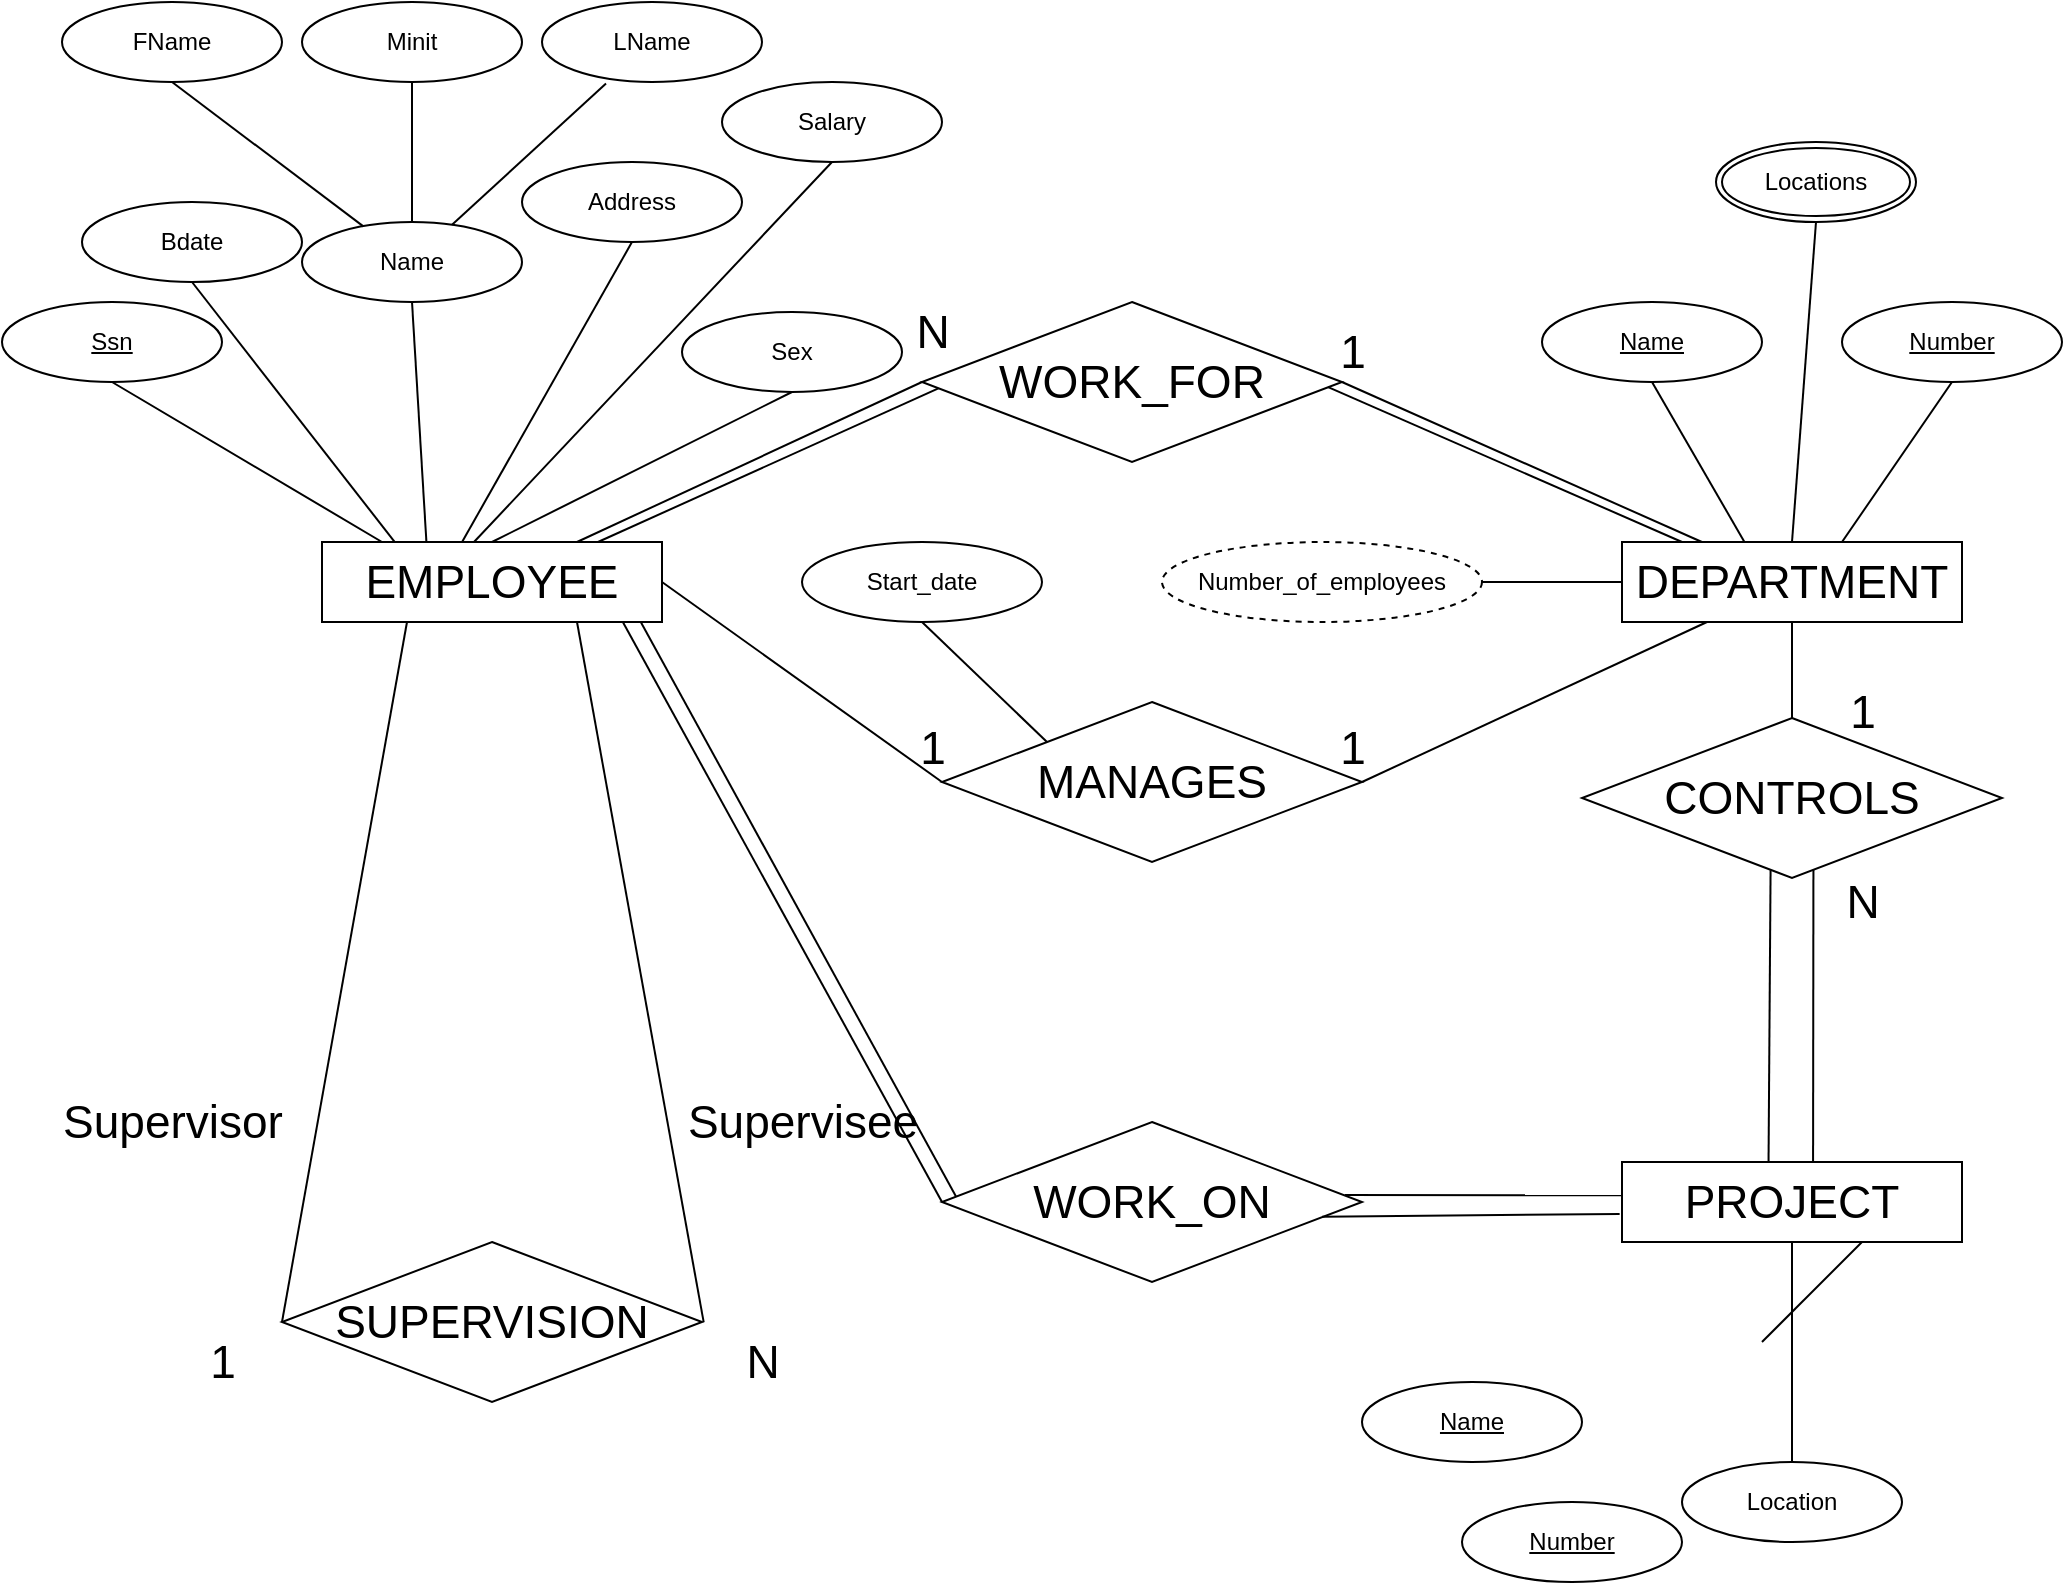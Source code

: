 <mxfile version="24.8.4">
  <diagram id="C5RBs43oDa-KdzZeNtuy" name="Page-1">
    <mxGraphModel dx="1336" dy="398" grid="1" gridSize="10" guides="1" tooltips="1" connect="1" arrows="1" fold="1" page="1" pageScale="1" pageWidth="827" pageHeight="1169" math="0" shadow="0">
      <root>
        <mxCell id="WIyWlLk6GJQsqaUBKTNV-0" />
        <mxCell id="WIyWlLk6GJQsqaUBKTNV-1" parent="WIyWlLk6GJQsqaUBKTNV-0" />
        <mxCell id="yqjopBWIbKLMoS0UAzcV-0" value="WORK_FOR" style="rhombus;whiteSpace=wrap;html=1;fontSize=23;" vertex="1" parent="WIyWlLk6GJQsqaUBKTNV-1">
          <mxGeometry x="330" y="160" width="210" height="80" as="geometry" />
        </mxCell>
        <mxCell id="yqjopBWIbKLMoS0UAzcV-1" value="MANAGES" style="rhombus;whiteSpace=wrap;html=1;fontSize=23;" vertex="1" parent="WIyWlLk6GJQsqaUBKTNV-1">
          <mxGeometry x="340" y="360" width="210" height="80" as="geometry" />
        </mxCell>
        <mxCell id="yqjopBWIbKLMoS0UAzcV-2" value="EMPLOYEE" style="rounded=0;whiteSpace=wrap;html=1;fontSize=23;" vertex="1" parent="WIyWlLk6GJQsqaUBKTNV-1">
          <mxGeometry x="30" y="280" width="170" height="40" as="geometry" />
        </mxCell>
        <mxCell id="yqjopBWIbKLMoS0UAzcV-3" value="DEPARTMENT" style="rounded=0;whiteSpace=wrap;html=1;fontSize=23;" vertex="1" parent="WIyWlLk6GJQsqaUBKTNV-1">
          <mxGeometry x="680" y="280" width="170" height="40" as="geometry" />
        </mxCell>
        <mxCell id="yqjopBWIbKLMoS0UAzcV-4" value="" style="endArrow=none;html=1;rounded=0;exitX=0.75;exitY=0;exitDx=0;exitDy=0;" edge="1" parent="WIyWlLk6GJQsqaUBKTNV-1" source="yqjopBWIbKLMoS0UAzcV-2">
          <mxGeometry width="50" height="50" relative="1" as="geometry">
            <mxPoint x="280" y="250" as="sourcePoint" />
            <mxPoint x="330" y="200" as="targetPoint" />
          </mxGeometry>
        </mxCell>
        <mxCell id="yqjopBWIbKLMoS0UAzcV-5" value="" style="endArrow=none;html=1;rounded=0;exitX=0.75;exitY=0;exitDx=0;exitDy=0;entryX=0.039;entryY=0.54;entryDx=0;entryDy=0;entryPerimeter=0;" edge="1" parent="WIyWlLk6GJQsqaUBKTNV-1" target="yqjopBWIbKLMoS0UAzcV-0">
          <mxGeometry width="50" height="50" relative="1" as="geometry">
            <mxPoint x="168" y="280" as="sourcePoint" />
            <mxPoint x="340" y="200" as="targetPoint" />
          </mxGeometry>
        </mxCell>
        <mxCell id="yqjopBWIbKLMoS0UAzcV-10" value="" style="endArrow=none;html=1;rounded=0;entryX=0.235;entryY=0;entryDx=0;entryDy=0;entryPerimeter=0;" edge="1" parent="WIyWlLk6GJQsqaUBKTNV-1" target="yqjopBWIbKLMoS0UAzcV-3">
          <mxGeometry width="50" height="50" relative="1" as="geometry">
            <mxPoint x="540" y="200" as="sourcePoint" />
            <mxPoint x="710" y="270" as="targetPoint" />
          </mxGeometry>
        </mxCell>
        <mxCell id="yqjopBWIbKLMoS0UAzcV-11" value="" style="endArrow=none;html=1;rounded=0;entryX=0.235;entryY=0;entryDx=0;entryDy=0;entryPerimeter=0;exitX=0.967;exitY=0.532;exitDx=0;exitDy=0;exitPerimeter=0;" edge="1" parent="WIyWlLk6GJQsqaUBKTNV-1" source="yqjopBWIbKLMoS0UAzcV-0">
          <mxGeometry width="50" height="50" relative="1" as="geometry">
            <mxPoint x="530" y="200" as="sourcePoint" />
            <mxPoint x="710" y="280" as="targetPoint" />
          </mxGeometry>
        </mxCell>
        <mxCell id="yqjopBWIbKLMoS0UAzcV-13" value="" style="endArrow=none;html=1;rounded=0;exitX=1;exitY=0.5;exitDx=0;exitDy=0;" edge="1" parent="WIyWlLk6GJQsqaUBKTNV-1" source="yqjopBWIbKLMoS0UAzcV-2">
          <mxGeometry width="50" height="50" relative="1" as="geometry">
            <mxPoint x="290" y="450" as="sourcePoint" />
            <mxPoint x="340" y="400" as="targetPoint" />
          </mxGeometry>
        </mxCell>
        <mxCell id="yqjopBWIbKLMoS0UAzcV-14" value="" style="endArrow=none;html=1;rounded=0;entryX=0.25;entryY=1;entryDx=0;entryDy=0;" edge="1" parent="WIyWlLk6GJQsqaUBKTNV-1" target="yqjopBWIbKLMoS0UAzcV-3">
          <mxGeometry width="50" height="50" relative="1" as="geometry">
            <mxPoint x="550" y="400" as="sourcePoint" />
            <mxPoint x="600" y="350" as="targetPoint" />
          </mxGeometry>
        </mxCell>
        <mxCell id="yqjopBWIbKLMoS0UAzcV-15" value="Start_date" style="ellipse;whiteSpace=wrap;html=1;" vertex="1" parent="WIyWlLk6GJQsqaUBKTNV-1">
          <mxGeometry x="270" y="280" width="120" height="40" as="geometry" />
        </mxCell>
        <mxCell id="yqjopBWIbKLMoS0UAzcV-16" value="" style="endArrow=none;html=1;rounded=0;entryX=0.5;entryY=1;entryDx=0;entryDy=0;exitX=0;exitY=0;exitDx=0;exitDy=0;" edge="1" parent="WIyWlLk6GJQsqaUBKTNV-1" source="yqjopBWIbKLMoS0UAzcV-1" target="yqjopBWIbKLMoS0UAzcV-15">
          <mxGeometry width="50" height="50" relative="1" as="geometry">
            <mxPoint x="400" y="380" as="sourcePoint" />
            <mxPoint x="450" y="330" as="targetPoint" />
          </mxGeometry>
        </mxCell>
        <mxCell id="yqjopBWIbKLMoS0UAzcV-19" value="1" style="text;html=1;align=center;verticalAlign=middle;resizable=0;points=[];autosize=1;strokeColor=none;fillColor=none;fontSize=23;" vertex="1" parent="WIyWlLk6GJQsqaUBKTNV-1">
          <mxGeometry x="315" y="363" width="40" height="40" as="geometry" />
        </mxCell>
        <mxCell id="yqjopBWIbKLMoS0UAzcV-23" value="Number_of_employees" style="ellipse;whiteSpace=wrap;html=1;align=center;dashed=1;" vertex="1" parent="WIyWlLk6GJQsqaUBKTNV-1">
          <mxGeometry x="450" y="280" width="160" height="40" as="geometry" />
        </mxCell>
        <mxCell id="yqjopBWIbKLMoS0UAzcV-24" value="" style="endArrow=none;html=1;rounded=0;entryX=0;entryY=0.5;entryDx=0;entryDy=0;" edge="1" parent="WIyWlLk6GJQsqaUBKTNV-1" target="yqjopBWIbKLMoS0UAzcV-3">
          <mxGeometry width="50" height="50" relative="1" as="geometry">
            <mxPoint x="610" y="300" as="sourcePoint" />
            <mxPoint x="650" y="250" as="targetPoint" />
          </mxGeometry>
        </mxCell>
        <mxCell id="yqjopBWIbKLMoS0UAzcV-25" value="1" style="text;html=1;align=center;verticalAlign=middle;resizable=0;points=[];autosize=1;strokeColor=none;fillColor=none;fontSize=23;" vertex="1" parent="WIyWlLk6GJQsqaUBKTNV-1">
          <mxGeometry x="525" y="363" width="40" height="40" as="geometry" />
        </mxCell>
        <mxCell id="yqjopBWIbKLMoS0UAzcV-26" value="1" style="text;html=1;align=center;verticalAlign=middle;resizable=0;points=[];autosize=1;strokeColor=none;fillColor=none;fontSize=23;" vertex="1" parent="WIyWlLk6GJQsqaUBKTNV-1">
          <mxGeometry x="525" y="165" width="40" height="40" as="geometry" />
        </mxCell>
        <mxCell id="yqjopBWIbKLMoS0UAzcV-27" value="N" style="text;html=1;align=center;verticalAlign=middle;resizable=0;points=[];autosize=1;strokeColor=none;fillColor=none;fontSize=23;" vertex="1" parent="WIyWlLk6GJQsqaUBKTNV-1">
          <mxGeometry x="315" y="155" width="40" height="40" as="geometry" />
        </mxCell>
        <mxCell id="yqjopBWIbKLMoS0UAzcV-28" value="&lt;u&gt;Ssn&lt;/u&gt;" style="ellipse;whiteSpace=wrap;html=1;" vertex="1" parent="WIyWlLk6GJQsqaUBKTNV-1">
          <mxGeometry x="-130" y="160" width="110" height="40" as="geometry" />
        </mxCell>
        <mxCell id="yqjopBWIbKLMoS0UAzcV-29" value="Sex" style="ellipse;whiteSpace=wrap;html=1;" vertex="1" parent="WIyWlLk6GJQsqaUBKTNV-1">
          <mxGeometry x="210" y="165" width="110" height="40" as="geometry" />
        </mxCell>
        <mxCell id="yqjopBWIbKLMoS0UAzcV-32" value="" style="endArrow=none;html=1;rounded=0;exitX=0.5;exitY=0;exitDx=0;exitDy=0;entryX=0.5;entryY=1;entryDx=0;entryDy=0;" edge="1" parent="WIyWlLk6GJQsqaUBKTNV-1" source="yqjopBWIbKLMoS0UAzcV-2" target="yqjopBWIbKLMoS0UAzcV-29">
          <mxGeometry width="50" height="50" relative="1" as="geometry">
            <mxPoint x="170" y="160" as="sourcePoint" />
            <mxPoint x="220" y="110" as="targetPoint" />
          </mxGeometry>
        </mxCell>
        <mxCell id="yqjopBWIbKLMoS0UAzcV-33" value="" style="endArrow=none;html=1;rounded=0;entryX=0.5;entryY=1;entryDx=0;entryDy=0;" edge="1" parent="WIyWlLk6GJQsqaUBKTNV-1" target="yqjopBWIbKLMoS0UAzcV-28">
          <mxGeometry width="50" height="50" relative="1" as="geometry">
            <mxPoint x="60" y="280" as="sourcePoint" />
            <mxPoint x="110" y="230" as="targetPoint" />
          </mxGeometry>
        </mxCell>
        <mxCell id="yqjopBWIbKLMoS0UAzcV-34" value="Salary" style="ellipse;whiteSpace=wrap;html=1;" vertex="1" parent="WIyWlLk6GJQsqaUBKTNV-1">
          <mxGeometry x="230" y="50" width="110" height="40" as="geometry" />
        </mxCell>
        <mxCell id="yqjopBWIbKLMoS0UAzcV-35" value="" style="endArrow=none;html=1;rounded=0;entryX=0.5;entryY=1;entryDx=0;entryDy=0;" edge="1" parent="WIyWlLk6GJQsqaUBKTNV-1" target="yqjopBWIbKLMoS0UAzcV-34">
          <mxGeometry width="50" height="50" relative="1" as="geometry">
            <mxPoint x="106" y="280" as="sourcePoint" />
            <mxPoint x="240" y="120" as="targetPoint" />
          </mxGeometry>
        </mxCell>
        <mxCell id="yqjopBWIbKLMoS0UAzcV-38" value="Address" style="ellipse;whiteSpace=wrap;html=1;" vertex="1" parent="WIyWlLk6GJQsqaUBKTNV-1">
          <mxGeometry x="130" y="90" width="110" height="40" as="geometry" />
        </mxCell>
        <mxCell id="yqjopBWIbKLMoS0UAzcV-39" value="" style="endArrow=none;html=1;rounded=0;exitX=0.412;exitY=0;exitDx=0;exitDy=0;exitPerimeter=0;entryX=0.5;entryY=1;entryDx=0;entryDy=0;" edge="1" parent="WIyWlLk6GJQsqaUBKTNV-1" source="yqjopBWIbKLMoS0UAzcV-2" target="yqjopBWIbKLMoS0UAzcV-38">
          <mxGeometry width="50" height="50" relative="1" as="geometry">
            <mxPoint x="30" y="210" as="sourcePoint" />
            <mxPoint x="80" y="160" as="targetPoint" />
          </mxGeometry>
        </mxCell>
        <mxCell id="yqjopBWIbKLMoS0UAzcV-40" value="Bdate" style="ellipse;whiteSpace=wrap;html=1;" vertex="1" parent="WIyWlLk6GJQsqaUBKTNV-1">
          <mxGeometry x="-90" y="110" width="110" height="40" as="geometry" />
        </mxCell>
        <mxCell id="yqjopBWIbKLMoS0UAzcV-41" value="" style="endArrow=none;html=1;rounded=0;entryX=0.5;entryY=1;entryDx=0;entryDy=0;exitX=0.213;exitY=-0.005;exitDx=0;exitDy=0;exitPerimeter=0;" edge="1" parent="WIyWlLk6GJQsqaUBKTNV-1" source="yqjopBWIbKLMoS0UAzcV-2" target="yqjopBWIbKLMoS0UAzcV-40">
          <mxGeometry width="50" height="50" relative="1" as="geometry">
            <mxPoint y="205" as="sourcePoint" />
            <mxPoint x="50" y="155" as="targetPoint" />
          </mxGeometry>
        </mxCell>
        <mxCell id="yqjopBWIbKLMoS0UAzcV-42" value="Name" style="ellipse;whiteSpace=wrap;html=1;" vertex="1" parent="WIyWlLk6GJQsqaUBKTNV-1">
          <mxGeometry x="20" y="120" width="110" height="40" as="geometry" />
        </mxCell>
        <mxCell id="yqjopBWIbKLMoS0UAzcV-43" value="" style="endArrow=none;html=1;rounded=0;entryX=0.5;entryY=1;entryDx=0;entryDy=0;exitX=0.307;exitY=-0.007;exitDx=0;exitDy=0;exitPerimeter=0;" edge="1" parent="WIyWlLk6GJQsqaUBKTNV-1" source="yqjopBWIbKLMoS0UAzcV-2" target="yqjopBWIbKLMoS0UAzcV-42">
          <mxGeometry width="50" height="50" relative="1" as="geometry">
            <mxPoint x="30" y="210" as="sourcePoint" />
            <mxPoint x="80" y="160" as="targetPoint" />
          </mxGeometry>
        </mxCell>
        <mxCell id="yqjopBWIbKLMoS0UAzcV-44" value="FName" style="ellipse;whiteSpace=wrap;html=1;" vertex="1" parent="WIyWlLk6GJQsqaUBKTNV-1">
          <mxGeometry x="-100" y="10" width="110" height="40" as="geometry" />
        </mxCell>
        <mxCell id="yqjopBWIbKLMoS0UAzcV-45" value="Minit" style="ellipse;whiteSpace=wrap;html=1;" vertex="1" parent="WIyWlLk6GJQsqaUBKTNV-1">
          <mxGeometry x="20" y="10" width="110" height="40" as="geometry" />
        </mxCell>
        <mxCell id="yqjopBWIbKLMoS0UAzcV-46" value="LName" style="ellipse;whiteSpace=wrap;html=1;" vertex="1" parent="WIyWlLk6GJQsqaUBKTNV-1">
          <mxGeometry x="140" y="10" width="110" height="40" as="geometry" />
        </mxCell>
        <mxCell id="yqjopBWIbKLMoS0UAzcV-47" value="" style="endArrow=none;html=1;rounded=0;entryX=0.5;entryY=1;entryDx=0;entryDy=0;exitX=0.5;exitY=0;exitDx=0;exitDy=0;" edge="1" parent="WIyWlLk6GJQsqaUBKTNV-1" source="yqjopBWIbKLMoS0UAzcV-42" target="yqjopBWIbKLMoS0UAzcV-45">
          <mxGeometry width="50" height="50" relative="1" as="geometry">
            <mxPoint x="30" y="100" as="sourcePoint" />
            <mxPoint x="80" y="50" as="targetPoint" />
          </mxGeometry>
        </mxCell>
        <mxCell id="yqjopBWIbKLMoS0UAzcV-48" value="" style="endArrow=none;html=1;rounded=0;entryX=0.5;entryY=1;entryDx=0;entryDy=0;exitX=0.279;exitY=0.055;exitDx=0;exitDy=0;exitPerimeter=0;" edge="1" parent="WIyWlLk6GJQsqaUBKTNV-1" source="yqjopBWIbKLMoS0UAzcV-42" target="yqjopBWIbKLMoS0UAzcV-44">
          <mxGeometry width="50" height="50" relative="1" as="geometry">
            <mxPoint x="40" y="125" as="sourcePoint" />
            <mxPoint x="40" y="55" as="targetPoint" />
          </mxGeometry>
        </mxCell>
        <mxCell id="yqjopBWIbKLMoS0UAzcV-49" value="" style="endArrow=none;html=1;rounded=0;entryX=0.291;entryY=1.019;entryDx=0;entryDy=0;exitX=0.682;exitY=0.033;exitDx=0;exitDy=0;entryPerimeter=0;exitPerimeter=0;" edge="1" parent="WIyWlLk6GJQsqaUBKTNV-1" source="yqjopBWIbKLMoS0UAzcV-42" target="yqjopBWIbKLMoS0UAzcV-46">
          <mxGeometry width="50" height="50" relative="1" as="geometry">
            <mxPoint x="160" y="110" as="sourcePoint" />
            <mxPoint x="160" y="40" as="targetPoint" />
          </mxGeometry>
        </mxCell>
        <mxCell id="yqjopBWIbKLMoS0UAzcV-50" value="SUPERVISION" style="rhombus;whiteSpace=wrap;html=1;fontSize=23;" vertex="1" parent="WIyWlLk6GJQsqaUBKTNV-1">
          <mxGeometry x="10" y="630" width="210" height="80" as="geometry" />
        </mxCell>
        <mxCell id="yqjopBWIbKLMoS0UAzcV-51" value="" style="endArrow=none;html=1;rounded=0;entryX=0;entryY=0.5;entryDx=0;entryDy=0;exitX=0.25;exitY=1;exitDx=0;exitDy=0;" edge="1" parent="WIyWlLk6GJQsqaUBKTNV-1" source="yqjopBWIbKLMoS0UAzcV-2" target="yqjopBWIbKLMoS0UAzcV-50">
          <mxGeometry width="50" height="50" relative="1" as="geometry">
            <mxPoint x="-50" y="490" as="sourcePoint" />
            <mxPoint y="440" as="targetPoint" />
          </mxGeometry>
        </mxCell>
        <mxCell id="yqjopBWIbKLMoS0UAzcV-52" value="" style="endArrow=none;html=1;rounded=0;exitX=0.75;exitY=1;exitDx=0;exitDy=0;entryX=1.004;entryY=0.501;entryDx=0;entryDy=0;entryPerimeter=0;" edge="1" parent="WIyWlLk6GJQsqaUBKTNV-1" source="yqjopBWIbKLMoS0UAzcV-2" target="yqjopBWIbKLMoS0UAzcV-50">
          <mxGeometry width="50" height="50" relative="1" as="geometry">
            <mxPoint x="106.5" y="340" as="sourcePoint" />
            <mxPoint x="220" y="540" as="targetPoint" />
          </mxGeometry>
        </mxCell>
        <mxCell id="yqjopBWIbKLMoS0UAzcV-53" value="Supervisor" style="text;html=1;align=center;verticalAlign=middle;resizable=0;points=[];autosize=1;strokeColor=none;fillColor=none;fontSize=23;" vertex="1" parent="WIyWlLk6GJQsqaUBKTNV-1">
          <mxGeometry x="-110" y="550" width="130" height="40" as="geometry" />
        </mxCell>
        <mxCell id="yqjopBWIbKLMoS0UAzcV-54" value="Supervisee" style="text;html=1;align=center;verticalAlign=middle;resizable=0;points=[];autosize=1;strokeColor=none;fillColor=none;fontSize=23;" vertex="1" parent="WIyWlLk6GJQsqaUBKTNV-1">
          <mxGeometry x="200" y="550" width="140" height="40" as="geometry" />
        </mxCell>
        <mxCell id="yqjopBWIbKLMoS0UAzcV-56" value="N" style="text;html=1;align=center;verticalAlign=middle;resizable=0;points=[];autosize=1;strokeColor=none;fillColor=none;fontSize=23;" vertex="1" parent="WIyWlLk6GJQsqaUBKTNV-1">
          <mxGeometry x="230" y="670" width="40" height="40" as="geometry" />
        </mxCell>
        <mxCell id="yqjopBWIbKLMoS0UAzcV-57" value="1" style="text;html=1;align=center;verticalAlign=middle;resizable=0;points=[];autosize=1;strokeColor=none;fillColor=none;fontSize=23;" vertex="1" parent="WIyWlLk6GJQsqaUBKTNV-1">
          <mxGeometry x="-40" y="670" width="40" height="40" as="geometry" />
        </mxCell>
        <mxCell id="yqjopBWIbKLMoS0UAzcV-58" value="&lt;u&gt;Name&lt;/u&gt;" style="ellipse;whiteSpace=wrap;html=1;" vertex="1" parent="WIyWlLk6GJQsqaUBKTNV-1">
          <mxGeometry x="640" y="160" width="110" height="40" as="geometry" />
        </mxCell>
        <mxCell id="yqjopBWIbKLMoS0UAzcV-59" value="&lt;u&gt;Number&lt;/u&gt;" style="ellipse;whiteSpace=wrap;html=1;" vertex="1" parent="WIyWlLk6GJQsqaUBKTNV-1">
          <mxGeometry x="790" y="160" width="110" height="40" as="geometry" />
        </mxCell>
        <mxCell id="yqjopBWIbKLMoS0UAzcV-60" value="" style="endArrow=none;html=1;rounded=0;exitX=0.5;exitY=1;exitDx=0;exitDy=0;entryX=0.361;entryY=0.006;entryDx=0;entryDy=0;entryPerimeter=0;" edge="1" parent="WIyWlLk6GJQsqaUBKTNV-1" source="yqjopBWIbKLMoS0UAzcV-58" target="yqjopBWIbKLMoS0UAzcV-3">
          <mxGeometry width="50" height="50" relative="1" as="geometry">
            <mxPoint x="720" y="190" as="sourcePoint" />
            <mxPoint x="770" y="140" as="targetPoint" />
          </mxGeometry>
        </mxCell>
        <mxCell id="yqjopBWIbKLMoS0UAzcV-61" value="" style="endArrow=none;html=1;rounded=0;exitX=0.5;exitY=1;exitDx=0;exitDy=0;" edge="1" parent="WIyWlLk6GJQsqaUBKTNV-1" source="yqjopBWIbKLMoS0UAzcV-59">
          <mxGeometry width="50" height="50" relative="1" as="geometry">
            <mxPoint x="890" y="210" as="sourcePoint" />
            <mxPoint x="790" y="280" as="targetPoint" />
          </mxGeometry>
        </mxCell>
        <mxCell id="yqjopBWIbKLMoS0UAzcV-62" value="Locations" style="ellipse;shape=doubleEllipse;margin=3;whiteSpace=wrap;html=1;align=center;" vertex="1" parent="WIyWlLk6GJQsqaUBKTNV-1">
          <mxGeometry x="727" y="80" width="100" height="40" as="geometry" />
        </mxCell>
        <mxCell id="yqjopBWIbKLMoS0UAzcV-63" value="" style="endArrow=none;html=1;rounded=0;entryX=0.5;entryY=1;entryDx=0;entryDy=0;exitX=0.5;exitY=0;exitDx=0;exitDy=0;" edge="1" parent="WIyWlLk6GJQsqaUBKTNV-1" source="yqjopBWIbKLMoS0UAzcV-3" target="yqjopBWIbKLMoS0UAzcV-62">
          <mxGeometry width="50" height="50" relative="1" as="geometry">
            <mxPoint x="740" y="180" as="sourcePoint" />
            <mxPoint x="790" y="130" as="targetPoint" />
          </mxGeometry>
        </mxCell>
        <mxCell id="yqjopBWIbKLMoS0UAzcV-64" value="CONTROLS" style="rhombus;whiteSpace=wrap;html=1;fontSize=23;" vertex="1" parent="WIyWlLk6GJQsqaUBKTNV-1">
          <mxGeometry x="660" y="368" width="210" height="80" as="geometry" />
        </mxCell>
        <mxCell id="yqjopBWIbKLMoS0UAzcV-65" value="" style="endArrow=none;html=1;rounded=0;entryX=0.5;entryY=1;entryDx=0;entryDy=0;exitX=0.5;exitY=0;exitDx=0;exitDy=0;" edge="1" parent="WIyWlLk6GJQsqaUBKTNV-1" source="yqjopBWIbKLMoS0UAzcV-64" target="yqjopBWIbKLMoS0UAzcV-3">
          <mxGeometry width="50" height="50" relative="1" as="geometry">
            <mxPoint x="650" y="410" as="sourcePoint" />
            <mxPoint x="700" y="360" as="targetPoint" />
          </mxGeometry>
        </mxCell>
        <mxCell id="yqjopBWIbKLMoS0UAzcV-68" value="1" style="text;html=1;align=center;verticalAlign=middle;resizable=0;points=[];autosize=1;strokeColor=none;fillColor=none;fontSize=23;" vertex="1" parent="WIyWlLk6GJQsqaUBKTNV-1">
          <mxGeometry x="780" y="345" width="40" height="40" as="geometry" />
        </mxCell>
        <mxCell id="yqjopBWIbKLMoS0UAzcV-69" value="PROJECT" style="rounded=0;whiteSpace=wrap;html=1;fontSize=23;" vertex="1" parent="WIyWlLk6GJQsqaUBKTNV-1">
          <mxGeometry x="680" y="590" width="170" height="40" as="geometry" />
        </mxCell>
        <mxCell id="yqjopBWIbKLMoS0UAzcV-70" value="" style="endArrow=none;html=1;rounded=0;entryX=0.449;entryY=0.952;entryDx=0;entryDy=0;entryPerimeter=0;exitX=0.431;exitY=-0.001;exitDx=0;exitDy=0;exitPerimeter=0;" edge="1" parent="WIyWlLk6GJQsqaUBKTNV-1" source="yqjopBWIbKLMoS0UAzcV-69" target="yqjopBWIbKLMoS0UAzcV-64">
          <mxGeometry width="50" height="50" relative="1" as="geometry">
            <mxPoint x="660" y="510" as="sourcePoint" />
            <mxPoint x="710" y="460" as="targetPoint" />
          </mxGeometry>
        </mxCell>
        <mxCell id="yqjopBWIbKLMoS0UAzcV-72" value="" style="endArrow=none;html=1;rounded=0;entryX=0.551;entryY=0.949;entryDx=0;entryDy=0;entryPerimeter=0;exitX=0.562;exitY=-0.012;exitDx=0;exitDy=0;exitPerimeter=0;" edge="1" parent="WIyWlLk6GJQsqaUBKTNV-1" source="yqjopBWIbKLMoS0UAzcV-69" target="yqjopBWIbKLMoS0UAzcV-64">
          <mxGeometry width="50" height="50" relative="1" as="geometry">
            <mxPoint x="777" y="580" as="sourcePoint" />
            <mxPoint x="777.5" y="447" as="targetPoint" />
          </mxGeometry>
        </mxCell>
        <mxCell id="yqjopBWIbKLMoS0UAzcV-73" value="Location" style="ellipse;whiteSpace=wrap;html=1;" vertex="1" parent="WIyWlLk6GJQsqaUBKTNV-1">
          <mxGeometry x="710" y="740" width="110" height="40" as="geometry" />
        </mxCell>
        <mxCell id="yqjopBWIbKLMoS0UAzcV-74" value="" style="endArrow=none;html=1;rounded=0;entryX=0.5;entryY=1;entryDx=0;entryDy=0;exitX=0.5;exitY=0;exitDx=0;exitDy=0;" edge="1" parent="WIyWlLk6GJQsqaUBKTNV-1" source="yqjopBWIbKLMoS0UAzcV-73" target="yqjopBWIbKLMoS0UAzcV-69">
          <mxGeometry width="50" height="50" relative="1" as="geometry">
            <mxPoint x="727" y="620" as="sourcePoint" />
            <mxPoint x="777" y="570" as="targetPoint" />
          </mxGeometry>
        </mxCell>
        <mxCell id="yqjopBWIbKLMoS0UAzcV-76" value="N" style="text;html=1;align=center;verticalAlign=middle;resizable=0;points=[];autosize=1;strokeColor=none;fillColor=none;fontSize=23;" vertex="1" parent="WIyWlLk6GJQsqaUBKTNV-1">
          <mxGeometry x="780" y="440" width="40" height="40" as="geometry" />
        </mxCell>
        <mxCell id="yqjopBWIbKLMoS0UAzcV-78" value="WORK_ON" style="rhombus;whiteSpace=wrap;html=1;fontSize=23;" vertex="1" parent="WIyWlLk6GJQsqaUBKTNV-1">
          <mxGeometry x="340" y="570" width="210" height="80" as="geometry" />
        </mxCell>
        <mxCell id="yqjopBWIbKLMoS0UAzcV-79" value="" style="endArrow=none;html=1;rounded=0;entryX=0.001;entryY=0.415;entryDx=0;entryDy=0;exitX=0.959;exitY=0.457;exitDx=0;exitDy=0;exitPerimeter=0;entryPerimeter=0;" edge="1" parent="WIyWlLk6GJQsqaUBKTNV-1" source="yqjopBWIbKLMoS0UAzcV-78" target="yqjopBWIbKLMoS0UAzcV-69">
          <mxGeometry width="50" height="50" relative="1" as="geometry">
            <mxPoint x="570" y="700" as="sourcePoint" />
            <mxPoint x="620" y="650" as="targetPoint" />
          </mxGeometry>
        </mxCell>
        <mxCell id="yqjopBWIbKLMoS0UAzcV-80" value="" style="endArrow=none;html=1;rounded=0;entryX=-0.007;entryY=0.649;entryDx=0;entryDy=0;exitX=0.905;exitY=0.592;exitDx=0;exitDy=0;exitPerimeter=0;entryPerimeter=0;" edge="1" parent="WIyWlLk6GJQsqaUBKTNV-1" source="yqjopBWIbKLMoS0UAzcV-78" target="yqjopBWIbKLMoS0UAzcV-69">
          <mxGeometry width="50" height="50" relative="1" as="geometry">
            <mxPoint x="540" y="617" as="sourcePoint" />
            <mxPoint x="679" y="617" as="targetPoint" />
          </mxGeometry>
        </mxCell>
        <mxCell id="yqjopBWIbKLMoS0UAzcV-81" value="" style="endArrow=none;html=1;rounded=0;exitX=0.938;exitY=1.003;exitDx=0;exitDy=0;entryX=0.033;entryY=0.464;entryDx=0;entryDy=0;entryPerimeter=0;exitPerimeter=0;" edge="1" parent="WIyWlLk6GJQsqaUBKTNV-1" source="yqjopBWIbKLMoS0UAzcV-2" target="yqjopBWIbKLMoS0UAzcV-78">
          <mxGeometry width="50" height="50" relative="1" as="geometry">
            <mxPoint x="260" y="600" as="sourcePoint" />
            <mxPoint x="310" y="550" as="targetPoint" />
          </mxGeometry>
        </mxCell>
        <mxCell id="yqjopBWIbKLMoS0UAzcV-82" value="" style="endArrow=none;html=1;rounded=0;entryX=0;entryY=0.5;entryDx=0;entryDy=0;exitX=0.884;exitY=0.994;exitDx=0;exitDy=0;exitPerimeter=0;" edge="1" parent="WIyWlLk6GJQsqaUBKTNV-1" source="yqjopBWIbKLMoS0UAzcV-2" target="yqjopBWIbKLMoS0UAzcV-78">
          <mxGeometry width="50" height="50" relative="1" as="geometry">
            <mxPoint x="210" y="330" as="sourcePoint" />
            <mxPoint x="350" y="620" as="targetPoint" />
          </mxGeometry>
        </mxCell>
        <mxCell id="yqjopBWIbKLMoS0UAzcV-83" value="&lt;u&gt;Number&lt;/u&gt;" style="ellipse;whiteSpace=wrap;html=1;" vertex="1" parent="WIyWlLk6GJQsqaUBKTNV-1">
          <mxGeometry x="600" y="760" width="110" height="40" as="geometry" />
        </mxCell>
        <mxCell id="yqjopBWIbKLMoS0UAzcV-84" value="&lt;u&gt;Name&lt;/u&gt;" style="ellipse;whiteSpace=wrap;html=1;" vertex="1" parent="WIyWlLk6GJQsqaUBKTNV-1">
          <mxGeometry x="550" y="700" width="110" height="40" as="geometry" />
        </mxCell>
        <mxCell id="yqjopBWIbKLMoS0UAzcV-85" value="" style="endArrow=none;html=1;rounded=0;" edge="1" parent="WIyWlLk6GJQsqaUBKTNV-1">
          <mxGeometry width="50" height="50" relative="1" as="geometry">
            <mxPoint x="750" y="680" as="sourcePoint" />
            <mxPoint x="800" y="630" as="targetPoint" />
          </mxGeometry>
        </mxCell>
      </root>
    </mxGraphModel>
  </diagram>
</mxfile>
